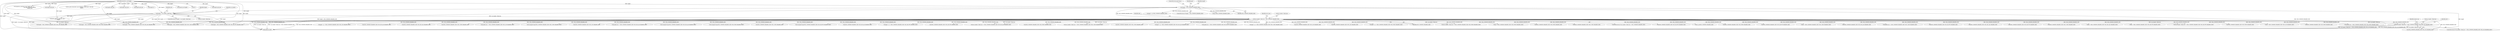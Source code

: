 digraph "0_tcpdump_3b32029db354cbc875127869d9b12a9addc75b50@pointer" {
"1000806" [label="(Call,isis_header->fixed_len != (ISIS_COMMON_HEADER_SIZE+ISIS_LSP_HEADER_SIZE))"];
"1000323" [label="(Call,isis_header->fixed_len < ISIS_COMMON_HEADER_SIZE)"];
"1000304" [label="(Call,length < isis_header->fixed_len)"];
"1000203" [label="(Call,length < ISIS_COMMON_HEADER_SIZE)"];
"1000155" [label="(MethodParameterIn,u_int length)"];
"1000203" [label="(Call,length < ISIS_COMMON_HEADER_SIZE)"];
"1000830" [label="(Identifier,header_lsp)"];
"1000312" [label="(Identifier,ndo)"];
"1001189" [label="(Call,p + (ISIS_COMMON_HEADER_SIZE+ISIS_CSNP_HEADER_SIZE))"];
"1000739" [label="(Call,length=pdu_len)"];
"1000524" [label="(Call,ISIS_COMMON_HEADER_SIZE+ISIS_IIH_LAN_HEADER_SIZE)"];
"1000331" [label="(Identifier,ndo)"];
"1001182" [label="(Call,packet_len -= (ISIS_COMMON_HEADER_SIZE+ISIS_CSNP_HEADER_SIZE))"];
"1000204" [label="(Identifier,length)"];
"1000799" [label="(Call,ISIS_COMMON_HEADER_SIZE+ISIS_IIH_PTP_HEADER_SIZE)"];
"1000509" [label="(Call,ISIS_COMMON_HEADER_SIZE+ISIS_IIH_LAN_HEADER_SIZE)"];
"1003083" [label="(MethodReturn,RET)"];
"1000792" [label="(Call,ISIS_COMMON_HEADER_SIZE+ISIS_IIH_PTP_HEADER_SIZE)"];
"1000832" [label="(Call,length < ISIS_COMMON_HEADER_SIZE+ISIS_LSP_HEADER_SIZE)"];
"1001077" [label="(Call,ISIS_COMMON_HEADER_SIZE+ISIS_CSNP_HEADER_SIZE)"];
"1000658" [label="(Call,p + (ISIS_COMMON_HEADER_SIZE+ISIS_IIH_LAN_HEADER_SIZE))"];
"1000797" [label="(Call,p + (ISIS_COMMON_HEADER_SIZE+ISIS_IIH_PTP_HEADER_SIZE))"];
"1000666" [label="(Call,isis_header->fixed_len != (ISIS_COMMON_HEADER_SIZE+ISIS_IIH_PTP_HEADER_SIZE))"];
"1001311" [label="(Call,ISIS_COMMON_HEADER_SIZE+ISIS_PSNP_HEADER_SIZE)"];
"1001049" [label="(Call,p + (ISIS_COMMON_HEADER_SIZE+ISIS_LSP_HEADER_SIZE))"];
"1001304" [label="(Call,ISIS_COMMON_HEADER_SIZE+ISIS_PSNP_HEADER_SIZE)"];
"1001226" [label="(Call,length < ISIS_COMMON_HEADER_SIZE+ISIS_PSNP_HEADER_SIZE)"];
"1001302" [label="(Call,packet_len -= (ISIS_COMMON_HEADER_SIZE+ISIS_PSNP_HEADER_SIZE))"];
"1000155" [label="(MethodParameterIn,u_int length)"];
"1001047" [label="(Call,pptr = p + (ISIS_COMMON_HEADER_SIZE+ISIS_LSP_HEADER_SIZE))"];
"1000344" [label="(Identifier,max_area)"];
"1000806" [label="(Call,isis_header->fixed_len != (ISIS_COMMON_HEADER_SIZE+ISIS_LSP_HEADER_SIZE))"];
"1000535" [label="(Call,ISIS_COMMON_HEADER_SIZE+ISIS_IIH_LAN_HEADER_SIZE)"];
"1000206" [label="(ControlStructure,goto trunc;)"];
"1000207" [label="(Call,pptr = p+(ISIS_COMMON_HEADER_SIZE))"];
"1000660" [label="(Call,ISIS_COMMON_HEADER_SIZE+ISIS_IIH_LAN_HEADER_SIZE)"];
"1001984" [label="(Call,signature_verify(ndo, optr, length, tptr + 1,\n                                            isis_clear_checksum_lifetime,\n                                            header_lsp))"];
"1001191" [label="(Call,ISIS_COMMON_HEADER_SIZE+ISIS_CSNP_HEADER_SIZE)"];
"1001042" [label="(Call,packet_len -= (ISIS_COMMON_HEADER_SIZE+ISIS_LSP_HEADER_SIZE))"];
"1001075" [label="(Call,(unsigned long)(ISIS_COMMON_HEADER_SIZE+ISIS_CSNP_HEADER_SIZE))"];
"1001271" [label="(Call,length=pdu_len)"];
"1000834" [label="(Call,ISIS_COMMON_HEADER_SIZE+ISIS_LSP_HEADER_SIZE)"];
"1000305" [label="(Identifier,length)"];
"1000651" [label="(Call,packet_len -= (ISIS_COMMON_HEADER_SIZE+ISIS_IIH_LAN_HEADER_SIZE))"];
"1000522" [label="(Call,(unsigned long)(ISIS_COMMON_HEADER_SIZE+ISIS_IIH_LAN_HEADER_SIZE))"];
"1001215" [label="(Call,(unsigned long)(ISIS_COMMON_HEADER_SIZE+ISIS_PSNP_HEADER_SIZE))"];
"1001088" [label="(Call,ISIS_COMMON_HEADER_SIZE+ISIS_CSNP_HEADER_SIZE)"];
"1000810" [label="(Call,ISIS_COMMON_HEADER_SIZE+ISIS_LSP_HEADER_SIZE)"];
"1000683" [label="(Call,(unsigned long)(ISIS_COMMON_HEADER_SIZE+ISIS_IIH_PTP_HEADER_SIZE))"];
"1000303" [label="(ControlStructure,if (length < isis_header->fixed_len))"];
"1001333" [label="(Call,print_unknown_data(ndo, pptr, \"\n\t  \", length))"];
"1000653" [label="(Call,ISIS_COMMON_HEADER_SIZE+ISIS_IIH_LAN_HEADER_SIZE)"];
"1000795" [label="(Call,pptr = p + (ISIS_COMMON_HEADER_SIZE+ISIS_IIH_PTP_HEADER_SIZE))"];
"1000807" [label="(Call,isis_header->fixed_len)"];
"1000202" [label="(ControlStructure,if (length < ISIS_COMMON_HEADER_SIZE))"];
"1000670" [label="(Call,ISIS_COMMON_HEADER_SIZE+ISIS_IIH_PTP_HEADER_SIZE)"];
"1000505" [label="(Call,isis_header->fixed_len != (ISIS_COMMON_HEADER_SIZE+ISIS_IIH_LAN_HEADER_SIZE))"];
"1000816" [label="(Identifier,ndo)"];
"1001202" [label="(Call,ISIS_COMMON_HEADER_SIZE+ISIS_PSNP_HEADER_SIZE)"];
"1001058" [label="(Call,isis_header->fixed_len != (ISIS_COMMON_HEADER_SIZE+ISIS_CSNP_HEADER_SIZE))"];
"1001062" [label="(Call,ISIS_COMMON_HEADER_SIZE+ISIS_CSNP_HEADER_SIZE)"];
"1000656" [label="(Call,pptr = p + (ISIS_COMMON_HEADER_SIZE+ISIS_IIH_LAN_HEADER_SIZE))"];
"1000208" [label="(Identifier,pptr)"];
"1002571" [label="(Call,osi_print_cksum(ndo, optr, EXTRACT_16BITS(tptr), tptr-optr,\n                length))"];
"1000533" [label="(Call,length < ISIS_COMMON_HEADER_SIZE+ISIS_IIH_LAN_HEADER_SIZE)"];
"1000790" [label="(Call,packet_len -= (ISIS_COMMON_HEADER_SIZE+ISIS_IIH_PTP_HEADER_SIZE))"];
"1000306" [label="(Call,isis_header->fixed_len)"];
"1000209" [label="(Call,p+(ISIS_COMMON_HEADER_SIZE))"];
"1001187" [label="(Call,pptr = p + (ISIS_COMMON_HEADER_SIZE+ISIS_CSNP_HEADER_SIZE))"];
"1001044" [label="(Call,ISIS_COMMON_HEADER_SIZE+ISIS_LSP_HEADER_SIZE)"];
"1001051" [label="(Call,ISIS_COMMON_HEADER_SIZE+ISIS_LSP_HEADER_SIZE)"];
"1001307" [label="(Call,pptr = p + (ISIS_COMMON_HEADER_SIZE+ISIS_PSNP_HEADER_SIZE))"];
"1000887" [label="(Call,length=pdu_len)"];
"1000592" [label="(Call,length=pdu_len)"];
"1001131" [label="(Call,length=pdu_len)"];
"1000327" [label="(Identifier,ISIS_COMMON_HEADER_SIZE)"];
"1001198" [label="(Call,isis_header->fixed_len != (ISIS_COMMON_HEADER_SIZE+ISIS_PSNP_HEADER_SIZE))"];
"1000205" [label="(Identifier,ISIS_COMMON_HEADER_SIZE)"];
"1000927" [label="(Call,length-12)"];
"1000805" [label="(ControlStructure,if (isis_header->fixed_len != (ISIS_COMMON_HEADER_SIZE+ISIS_LSP_HEADER_SIZE)))"];
"1000324" [label="(Call,isis_header->fixed_len)"];
"1001309" [label="(Call,p + (ISIS_COMMON_HEADER_SIZE+ISIS_PSNP_HEADER_SIZE))"];
"1000323" [label="(Call,isis_header->fixed_len < ISIS_COMMON_HEADER_SIZE)"];
"1001217" [label="(Call,ISIS_COMMON_HEADER_SIZE+ISIS_PSNP_HEADER_SIZE)"];
"1000325" [label="(Identifier,isis_header)"];
"1001184" [label="(Call,ISIS_COMMON_HEADER_SIZE+ISIS_CSNP_HEADER_SIZE)"];
"1000322" [label="(ControlStructure,if (isis_header->fixed_len < ISIS_COMMON_HEADER_SIZE))"];
"1001086" [label="(Call,length < ISIS_COMMON_HEADER_SIZE+ISIS_CSNP_HEADER_SIZE)"];
"1000685" [label="(Call,ISIS_COMMON_HEADER_SIZE+ISIS_IIH_PTP_HEADER_SIZE)"];
"1000338" [label="(Call,(u_int)ISIS_COMMON_HEADER_SIZE)"];
"1001228" [label="(Call,ISIS_COMMON_HEADER_SIZE+ISIS_PSNP_HEADER_SIZE)"];
"1000304" [label="(Call,length < isis_header->fixed_len)"];
"1000694" [label="(Call,length < ISIS_COMMON_HEADER_SIZE+ISIS_IIH_PTP_HEADER_SIZE)"];
"1000188" [label="(Call,packet_len=length)"];
"1000696" [label="(Call,ISIS_COMMON_HEADER_SIZE+ISIS_IIH_PTP_HEADER_SIZE)"];
"1000806" -> "1000805"  [label="AST: "];
"1000806" -> "1000810"  [label="CFG: "];
"1000807" -> "1000806"  [label="AST: "];
"1000810" -> "1000806"  [label="AST: "];
"1000816" -> "1000806"  [label="CFG: "];
"1000830" -> "1000806"  [label="CFG: "];
"1000806" -> "1003083"  [label="DDG: ISIS_COMMON_HEADER_SIZE+ISIS_LSP_HEADER_SIZE"];
"1000806" -> "1003083"  [label="DDG: isis_header->fixed_len"];
"1000806" -> "1003083"  [label="DDG: isis_header->fixed_len != (ISIS_COMMON_HEADER_SIZE+ISIS_LSP_HEADER_SIZE)"];
"1000323" -> "1000806"  [label="DDG: isis_header->fixed_len"];
"1000323" -> "1000806"  [label="DDG: ISIS_COMMON_HEADER_SIZE"];
"1000323" -> "1000322"  [label="AST: "];
"1000323" -> "1000327"  [label="CFG: "];
"1000324" -> "1000323"  [label="AST: "];
"1000327" -> "1000323"  [label="AST: "];
"1000331" -> "1000323"  [label="CFG: "];
"1000344" -> "1000323"  [label="CFG: "];
"1000323" -> "1003083"  [label="DDG: isis_header->fixed_len"];
"1000323" -> "1003083"  [label="DDG: isis_header->fixed_len < ISIS_COMMON_HEADER_SIZE"];
"1000323" -> "1003083"  [label="DDG: ISIS_COMMON_HEADER_SIZE"];
"1000304" -> "1000323"  [label="DDG: isis_header->fixed_len"];
"1000203" -> "1000323"  [label="DDG: ISIS_COMMON_HEADER_SIZE"];
"1000323" -> "1000338"  [label="DDG: ISIS_COMMON_HEADER_SIZE"];
"1000323" -> "1000505"  [label="DDG: isis_header->fixed_len"];
"1000323" -> "1000505"  [label="DDG: ISIS_COMMON_HEADER_SIZE"];
"1000323" -> "1000509"  [label="DDG: ISIS_COMMON_HEADER_SIZE"];
"1000323" -> "1000522"  [label="DDG: ISIS_COMMON_HEADER_SIZE"];
"1000323" -> "1000524"  [label="DDG: ISIS_COMMON_HEADER_SIZE"];
"1000323" -> "1000533"  [label="DDG: ISIS_COMMON_HEADER_SIZE"];
"1000323" -> "1000535"  [label="DDG: ISIS_COMMON_HEADER_SIZE"];
"1000323" -> "1000651"  [label="DDG: ISIS_COMMON_HEADER_SIZE"];
"1000323" -> "1000653"  [label="DDG: ISIS_COMMON_HEADER_SIZE"];
"1000323" -> "1000656"  [label="DDG: ISIS_COMMON_HEADER_SIZE"];
"1000323" -> "1000658"  [label="DDG: ISIS_COMMON_HEADER_SIZE"];
"1000323" -> "1000660"  [label="DDG: ISIS_COMMON_HEADER_SIZE"];
"1000323" -> "1000666"  [label="DDG: isis_header->fixed_len"];
"1000323" -> "1000666"  [label="DDG: ISIS_COMMON_HEADER_SIZE"];
"1000323" -> "1000670"  [label="DDG: ISIS_COMMON_HEADER_SIZE"];
"1000323" -> "1000683"  [label="DDG: ISIS_COMMON_HEADER_SIZE"];
"1000323" -> "1000685"  [label="DDG: ISIS_COMMON_HEADER_SIZE"];
"1000323" -> "1000694"  [label="DDG: ISIS_COMMON_HEADER_SIZE"];
"1000323" -> "1000696"  [label="DDG: ISIS_COMMON_HEADER_SIZE"];
"1000323" -> "1000790"  [label="DDG: ISIS_COMMON_HEADER_SIZE"];
"1000323" -> "1000792"  [label="DDG: ISIS_COMMON_HEADER_SIZE"];
"1000323" -> "1000795"  [label="DDG: ISIS_COMMON_HEADER_SIZE"];
"1000323" -> "1000797"  [label="DDG: ISIS_COMMON_HEADER_SIZE"];
"1000323" -> "1000799"  [label="DDG: ISIS_COMMON_HEADER_SIZE"];
"1000323" -> "1000810"  [label="DDG: ISIS_COMMON_HEADER_SIZE"];
"1000323" -> "1000832"  [label="DDG: ISIS_COMMON_HEADER_SIZE"];
"1000323" -> "1000834"  [label="DDG: ISIS_COMMON_HEADER_SIZE"];
"1000323" -> "1001042"  [label="DDG: ISIS_COMMON_HEADER_SIZE"];
"1000323" -> "1001044"  [label="DDG: ISIS_COMMON_HEADER_SIZE"];
"1000323" -> "1001047"  [label="DDG: ISIS_COMMON_HEADER_SIZE"];
"1000323" -> "1001049"  [label="DDG: ISIS_COMMON_HEADER_SIZE"];
"1000323" -> "1001051"  [label="DDG: ISIS_COMMON_HEADER_SIZE"];
"1000323" -> "1001058"  [label="DDG: isis_header->fixed_len"];
"1000323" -> "1001058"  [label="DDG: ISIS_COMMON_HEADER_SIZE"];
"1000323" -> "1001062"  [label="DDG: ISIS_COMMON_HEADER_SIZE"];
"1000323" -> "1001075"  [label="DDG: ISIS_COMMON_HEADER_SIZE"];
"1000323" -> "1001077"  [label="DDG: ISIS_COMMON_HEADER_SIZE"];
"1000323" -> "1001086"  [label="DDG: ISIS_COMMON_HEADER_SIZE"];
"1000323" -> "1001088"  [label="DDG: ISIS_COMMON_HEADER_SIZE"];
"1000323" -> "1001182"  [label="DDG: ISIS_COMMON_HEADER_SIZE"];
"1000323" -> "1001184"  [label="DDG: ISIS_COMMON_HEADER_SIZE"];
"1000323" -> "1001187"  [label="DDG: ISIS_COMMON_HEADER_SIZE"];
"1000323" -> "1001189"  [label="DDG: ISIS_COMMON_HEADER_SIZE"];
"1000323" -> "1001191"  [label="DDG: ISIS_COMMON_HEADER_SIZE"];
"1000323" -> "1001198"  [label="DDG: isis_header->fixed_len"];
"1000323" -> "1001198"  [label="DDG: ISIS_COMMON_HEADER_SIZE"];
"1000323" -> "1001202"  [label="DDG: ISIS_COMMON_HEADER_SIZE"];
"1000323" -> "1001215"  [label="DDG: ISIS_COMMON_HEADER_SIZE"];
"1000323" -> "1001217"  [label="DDG: ISIS_COMMON_HEADER_SIZE"];
"1000323" -> "1001226"  [label="DDG: ISIS_COMMON_HEADER_SIZE"];
"1000323" -> "1001228"  [label="DDG: ISIS_COMMON_HEADER_SIZE"];
"1000323" -> "1001302"  [label="DDG: ISIS_COMMON_HEADER_SIZE"];
"1000323" -> "1001304"  [label="DDG: ISIS_COMMON_HEADER_SIZE"];
"1000323" -> "1001307"  [label="DDG: ISIS_COMMON_HEADER_SIZE"];
"1000323" -> "1001309"  [label="DDG: ISIS_COMMON_HEADER_SIZE"];
"1000323" -> "1001311"  [label="DDG: ISIS_COMMON_HEADER_SIZE"];
"1000304" -> "1000303"  [label="AST: "];
"1000304" -> "1000306"  [label="CFG: "];
"1000305" -> "1000304"  [label="AST: "];
"1000306" -> "1000304"  [label="AST: "];
"1000312" -> "1000304"  [label="CFG: "];
"1000325" -> "1000304"  [label="CFG: "];
"1000304" -> "1003083"  [label="DDG: length < isis_header->fixed_len"];
"1000304" -> "1003083"  [label="DDG: length"];
"1000304" -> "1003083"  [label="DDG: isis_header->fixed_len"];
"1000203" -> "1000304"  [label="DDG: length"];
"1000155" -> "1000304"  [label="DDG: length"];
"1000304" -> "1000533"  [label="DDG: length"];
"1000304" -> "1000694"  [label="DDG: length"];
"1000304" -> "1000832"  [label="DDG: length"];
"1000304" -> "1001086"  [label="DDG: length"];
"1000304" -> "1001226"  [label="DDG: length"];
"1000304" -> "1001333"  [label="DDG: length"];
"1000203" -> "1000202"  [label="AST: "];
"1000203" -> "1000205"  [label="CFG: "];
"1000204" -> "1000203"  [label="AST: "];
"1000205" -> "1000203"  [label="AST: "];
"1000206" -> "1000203"  [label="CFG: "];
"1000208" -> "1000203"  [label="CFG: "];
"1000203" -> "1003083"  [label="DDG: length < ISIS_COMMON_HEADER_SIZE"];
"1000203" -> "1003083"  [label="DDG: ISIS_COMMON_HEADER_SIZE"];
"1000203" -> "1003083"  [label="DDG: length"];
"1000155" -> "1000203"  [label="DDG: length"];
"1000203" -> "1000207"  [label="DDG: ISIS_COMMON_HEADER_SIZE"];
"1000203" -> "1000209"  [label="DDG: ISIS_COMMON_HEADER_SIZE"];
"1000155" -> "1000152"  [label="AST: "];
"1000155" -> "1003083"  [label="DDG: length"];
"1000155" -> "1000188"  [label="DDG: length"];
"1000155" -> "1000533"  [label="DDG: length"];
"1000155" -> "1000592"  [label="DDG: length"];
"1000155" -> "1000694"  [label="DDG: length"];
"1000155" -> "1000739"  [label="DDG: length"];
"1000155" -> "1000832"  [label="DDG: length"];
"1000155" -> "1000887"  [label="DDG: length"];
"1000155" -> "1000927"  [label="DDG: length"];
"1000155" -> "1001086"  [label="DDG: length"];
"1000155" -> "1001131"  [label="DDG: length"];
"1000155" -> "1001226"  [label="DDG: length"];
"1000155" -> "1001271"  [label="DDG: length"];
"1000155" -> "1001333"  [label="DDG: length"];
"1000155" -> "1001984"  [label="DDG: length"];
"1000155" -> "1002571"  [label="DDG: length"];
}
